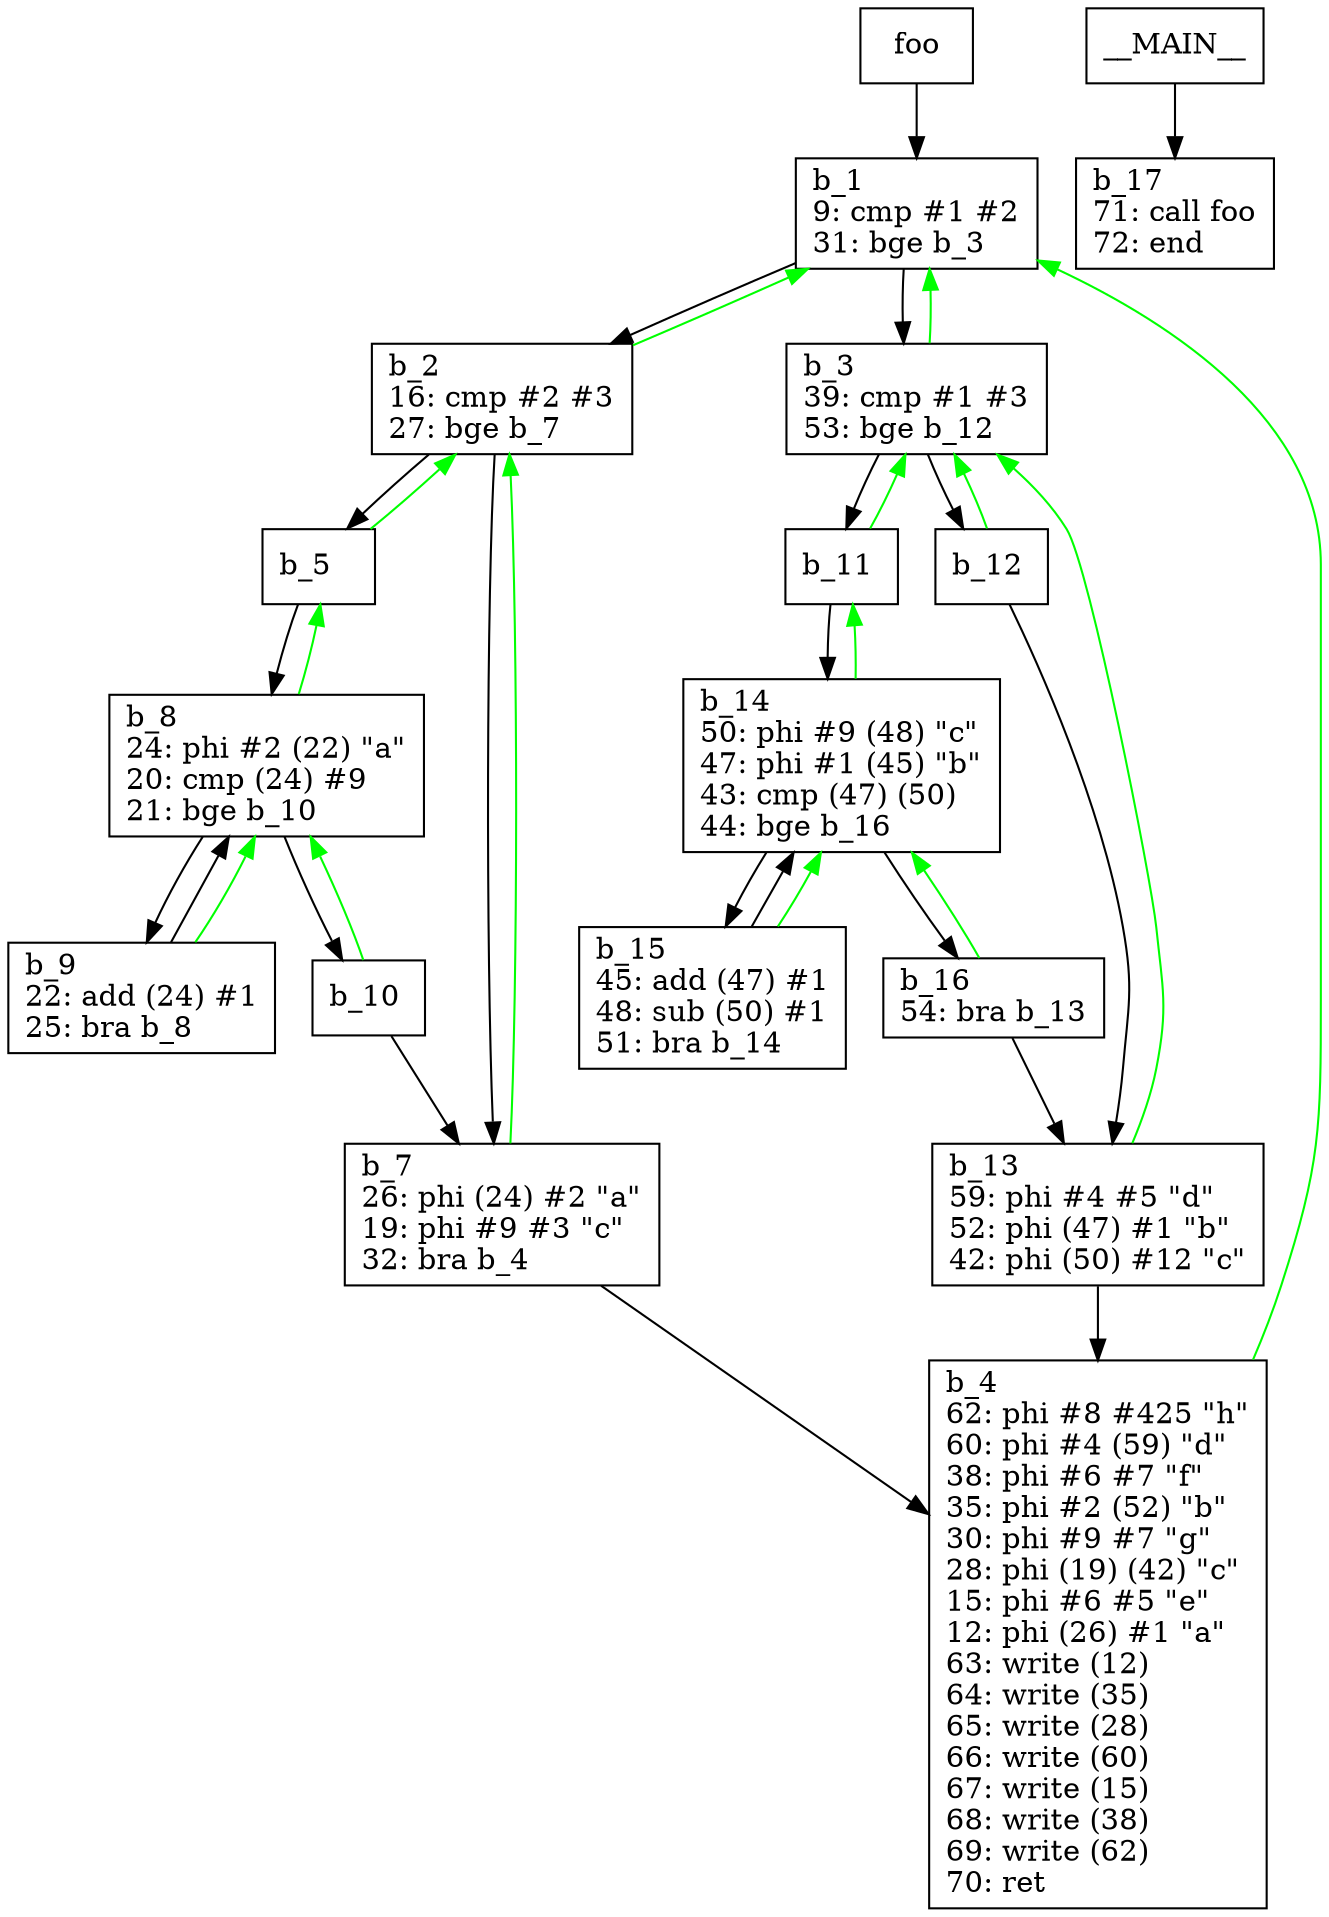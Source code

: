 digraph Computation {
node [shape=box];
foo -> b_1;
b_1 [label="b_1\l9: cmp #1 #2\l31: bge b_3\l"]
b_1 -> b_2;
b_2 [label="b_2\l16: cmp #2 #3\l27: bge b_7\l"]
b_2 -> b_5;
b_5 [label="b_5\l"]
b_5 -> b_8;
b_8 [label="b_8\l24: phi #2 (22) \"a\"\l20: cmp (24) #9\l21: bge b_10\l"]
b_8 -> b_9;
b_9 [label="b_9\l22: add (24) #1\l25: bra b_8\l"]
b_9 -> b_8;
b_9 -> b_8[color="green"];
b_8 -> b_10;
b_10 [label="b_10\l"]
b_10 -> b_7;
b_7 [label="b_7\l26: phi (24) #2 \"a\"\l19: phi #9 #3 \"c\"\l32: bra b_4\l"]
b_7 -> b_4;
b_4 [label="b_4\l62: phi #8 #425 \"h\"\l60: phi #4 (59) \"d\"\l38: phi #6 #7 \"f\"\l35: phi #2 (52) \"b\"\l30: phi #9 #7 \"g\"\l28: phi (19) (42) \"c\"\l15: phi #6 #5 \"e\"\l12: phi (26) #1 \"a\"\l63: write (12)\l64: write (35)\l65: write (28)\l66: write (60)\l67: write (15)\l68: write (38)\l69: write (62)\l70: ret \l"]
b_4 -> b_1[color="green"];
b_7 -> b_2[color="green"];
b_10 -> b_8[color="green"];
b_8 -> b_5[color="green"];
b_5 -> b_2[color="green"];
b_2 -> b_7;
b_2 -> b_1[color="green"];
b_1 -> b_3;
b_3 [label="b_3\l39: cmp #1 #3\l53: bge b_12\l"]
b_3 -> b_11;
b_11 [label="b_11\l"]
b_11 -> b_14;
b_14 [label="b_14\l50: phi #9 (48) \"c\"\l47: phi #1 (45) \"b\"\l43: cmp (47) (50)\l44: bge b_16\l"]
b_14 -> b_15;
b_15 [label="b_15\l45: add (47) #1\l48: sub (50) #1\l51: bra b_14\l"]
b_15 -> b_14;
b_15 -> b_14[color="green"];
b_14 -> b_16;
b_16 [label="b_16\l54: bra b_13\l"]
b_16 -> b_13;
b_13 [label="b_13\l59: phi #4 #5 \"d\"\l52: phi (47) #1 \"b\"\l42: phi (50) #12 \"c\"\l"]
b_13 -> b_4;
b_13 -> b_3[color="green"];
b_16 -> b_14[color="green"];
b_14 -> b_11[color="green"];
b_11 -> b_3[color="green"];
b_3 -> b_12;
b_12 [label="b_12\l"]
b_12 -> b_13;
b_12 -> b_3[color="green"];
b_3 -> b_1[color="green"];
__MAIN__ -> b_17;
b_17 [label="b_17\l71: call foo\l72: end\l"]
}